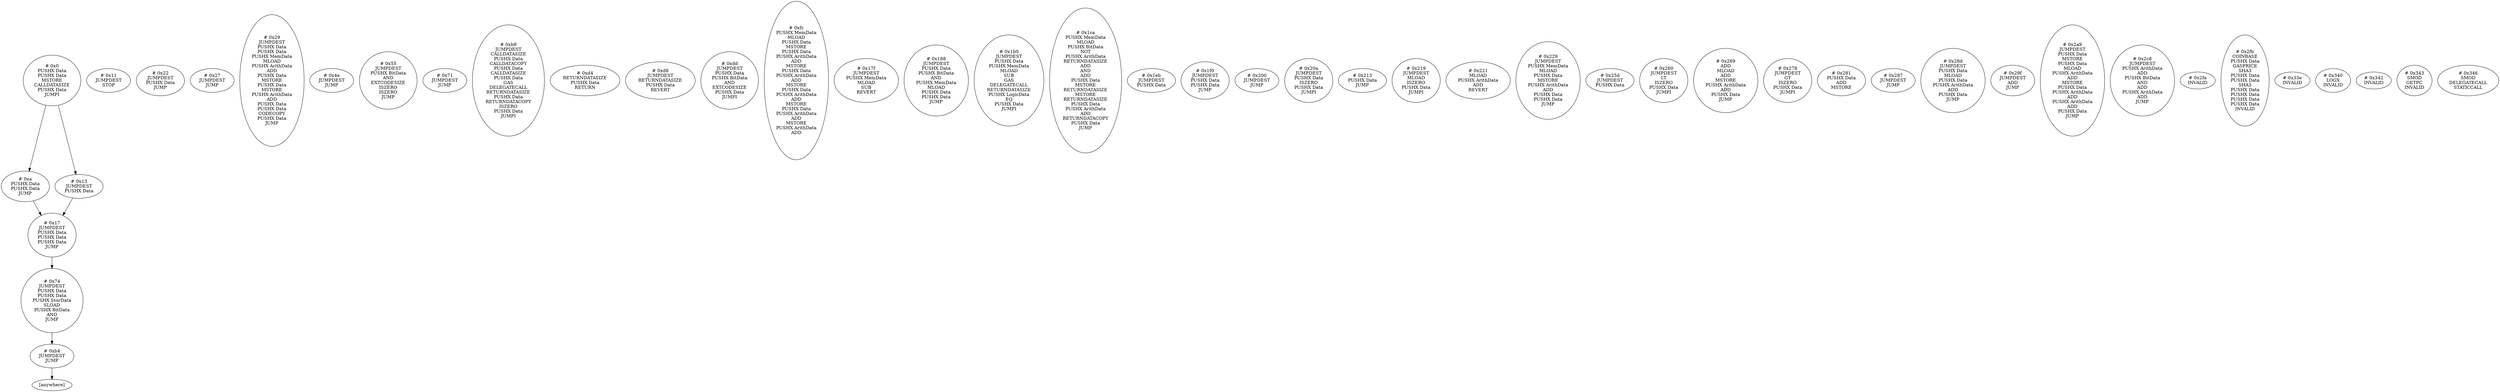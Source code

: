 /* Generated by GvGen v.1.0 (https://www.github.com/stricaud/gvgen) */

digraph G {
compound=true;
   node1 [label="[anywhere]"];
   node2 [label="# 0x0
PUSHX Data
PUSHX Data
MSTORE
CALLDATASIZE
PUSHX Data
JUMPI
"];
   node3 [label="# 0xa
PUSHX Data
PUSHX Data
JUMP
"];
   node4 [label="# 0x11
JUMPDEST
STOP
"];
   node5 [label="# 0x13
JUMPDEST
PUSHX Data
"];
   node6 [label="# 0x17
JUMPDEST
PUSHX Data
PUSHX Data
PUSHX Data
JUMP
"];
   node7 [label="# 0x22
JUMPDEST
PUSHX Data
JUMP
"];
   node8 [label="# 0x27
JUMPDEST
JUMP
"];
   node9 [label="# 0x29
JUMPDEST
PUSHX Data
PUSHX Data
PUSHX MemData
MLOAD
PUSHX ArithData
ADD
PUSHX Data
MSTORE
PUSHX Data
MSTORE
PUSHX ArithData
ADD
PUSHX Data
PUSHX Data
CODECOPY
PUSHX Data
JUMP
"];
   node10 [label="# 0x4e
JUMPDEST
JUMP
"];
   node11 [label="# 0x55
JUMPDEST
PUSHX BitData
AND
EXTCODESIZE
ISZERO
ISZERO
JUMP
"];
   node12 [label="# 0x71
JUMPDEST
JUMP
"];
   node13 [label="# 0x74
JUMPDEST
PUSHX Data
PUSHX Data
PUSHX StorData
SLOAD
PUSHX BitData
AND
JUMP
"];
   node14 [label="# 0xb4
JUMPDEST
JUMP
"];
   node15 [label="# 0xb9
JUMPDEST
CALLDATASIZE
PUSHX Data
CALLDATACOPY
PUSHX Data
CALLDATASIZE
PUSHX Data
GAS
DELEGATECALL
RETURNDATASIZE
PUSHX Data
RETURNDATACOPY
ISZERO
PUSHX Data
JUMPI
"];
   node16 [label="# 0xd4
RETURNDATASIZE
PUSHX Data
RETURN
"];
   node17 [label="# 0xd8
JUMPDEST
RETURNDATASIZE
PUSHX Data
REVERT
"];
   node18 [label="# 0xdd
JUMPDEST
PUSHX Data
PUSHX BitData
AND
EXTCODESIZE
PUSHX Data
JUMPI
"];
   node19 [label="# 0xfc
PUSHX MemData
MLOAD
PUSHX Data
MSTORE
PUSHX Data
PUSHX ArithData
ADD
MSTORE
PUSHX Data
PUSHX ArithData
ADD
MSTORE
PUSHX Data
PUSHX ArithData
ADD
MSTORE
PUSHX Data
PUSHX ArithData
ADD
MSTORE
PUSHX ArithData
ADD
"];
   node20 [label="# 0x17f
JUMPDEST
PUSHX MemData
MLOAD
SUB
REVERT
"];
   node21 [label="# 0x188
JUMPDEST
PUSHX Data
PUSHX BitData
AND
PUSHX MemData
MLOAD
PUSHX Data
PUSHX Data
JUMP
"];
   node22 [label="# 0x1b0
JUMPDEST
PUSHX Data
PUSHX MemData
MLOAD
SUB
GAS
DELEGATECALL
RETURNDATASIZE
PUSHX LogicData
EQ
PUSHX Data
JUMPI
"];
   node23 [label="# 0x1ca
PUSHX MemData
MLOAD
PUSHX BitData
NOT
PUSHX ArithData
RETURNDATASIZE
ADD
AND
ADD
PUSHX Data
MSTORE
RETURNDATASIZE
MSTORE
RETURNDATASIZE
PUSHX Data
PUSHX ArithData
ADD
RETURNDATACOPY
PUSHX Data
JUMP
"];
   node24 [label="# 0x1eb
JUMPDEST
PUSHX Data
"];
   node25 [label="# 0x1f0
JUMPDEST
PUSHX Data
PUSHX Data
JUMP
"];
   node26 [label="# 0x200
JUMPDEST
JUMP
"];
   node27 [label="# 0x20a
JUMPDEST
PUSHX Data
ISZERO
PUSHX Data
JUMPI
"];
   node28 [label="# 0x213
PUSHX Data
JUMP
"];
   node29 [label="# 0x219
JUMPDEST
MLOAD
ISZERO
PUSHX Data
JUMPI
"];
   node30 [label="# 0x221
MLOAD
PUSHX ArithData
ADD
REVERT
"];
   node31 [label="# 0x229
JUMPDEST
PUSHX MemData
MLOAD
PUSHX Data
MSTORE
PUSHX ArithData
ADD
PUSHX Data
PUSHX Data
JUMP
"];
   node32 [label="# 0x25d
JUMPDEST
PUSHX Data
"];
   node33 [label="# 0x260
JUMPDEST
LT
ISZERO
PUSHX Data
JUMPI
"];
   node34 [label="# 0x269
ADD
MLOAD
ADD
MSTORE
PUSHX ArithData
ADD
PUSHX Data
JUMP
"];
   node35 [label="# 0x278
JUMPDEST
GT
ISZERO
PUSHX Data
JUMPI
"];
   node36 [label="# 0x281
PUSHX Data
ADD
MSTORE
"];
   node37 [label="# 0x287
JUMPDEST
JUMP
"];
   node38 [label="# 0x28d
JUMPDEST
PUSHX Data
MLOAD
PUSHX Data
PUSHX ArithData
ADD
PUSHX Data
JUMP
"];
   node39 [label="# 0x29f
JUMPDEST
ADD
JUMP
"];
   node40 [label="# 0x2a9
JUMPDEST
PUSHX Data
MSTORE
PUSHX Data
MLOAD
PUSHX ArithData
ADD
MSTORE
PUSHX Data
PUSHX ArithData
ADD
PUSHX ArithData
ADD
PUSHX Data
JUMP
"];
   node41 [label="# 0x2c8
JUMPDEST
PUSHX ArithData
ADD
PUSHX BitData
AND
ADD
PUSHX ArithData
ADD
JUMP
"];
   node42 [label="# 0x2fa
INVALID
"];
   node43 [label="# 0x2fb
COINBASE
PUSHX Data
GASPRICE
SHA3
PUSHX Data
PUSHX Data
SHA3
PUSHX Data
PUSHX Data
PUSHX Data
PUSHX Data
INVALID
"];
   node44 [label="# 0x33e
INVALID
"];
   node45 [label="# 0x340
LOGX
INVALID
"];
   node46 [label="# 0x342
INVALID
"];
   node47 [label="# 0x343
SMOD
GETPC
INVALID
"];
   node48 [label="# 0x346
SMOD
DELEGATECALL
STATICCALL
"];
node2->node5;
node2->node3;
node3->node6;
node5->node6;
node6->node13;
node13->node14;
node14->node1;
}
